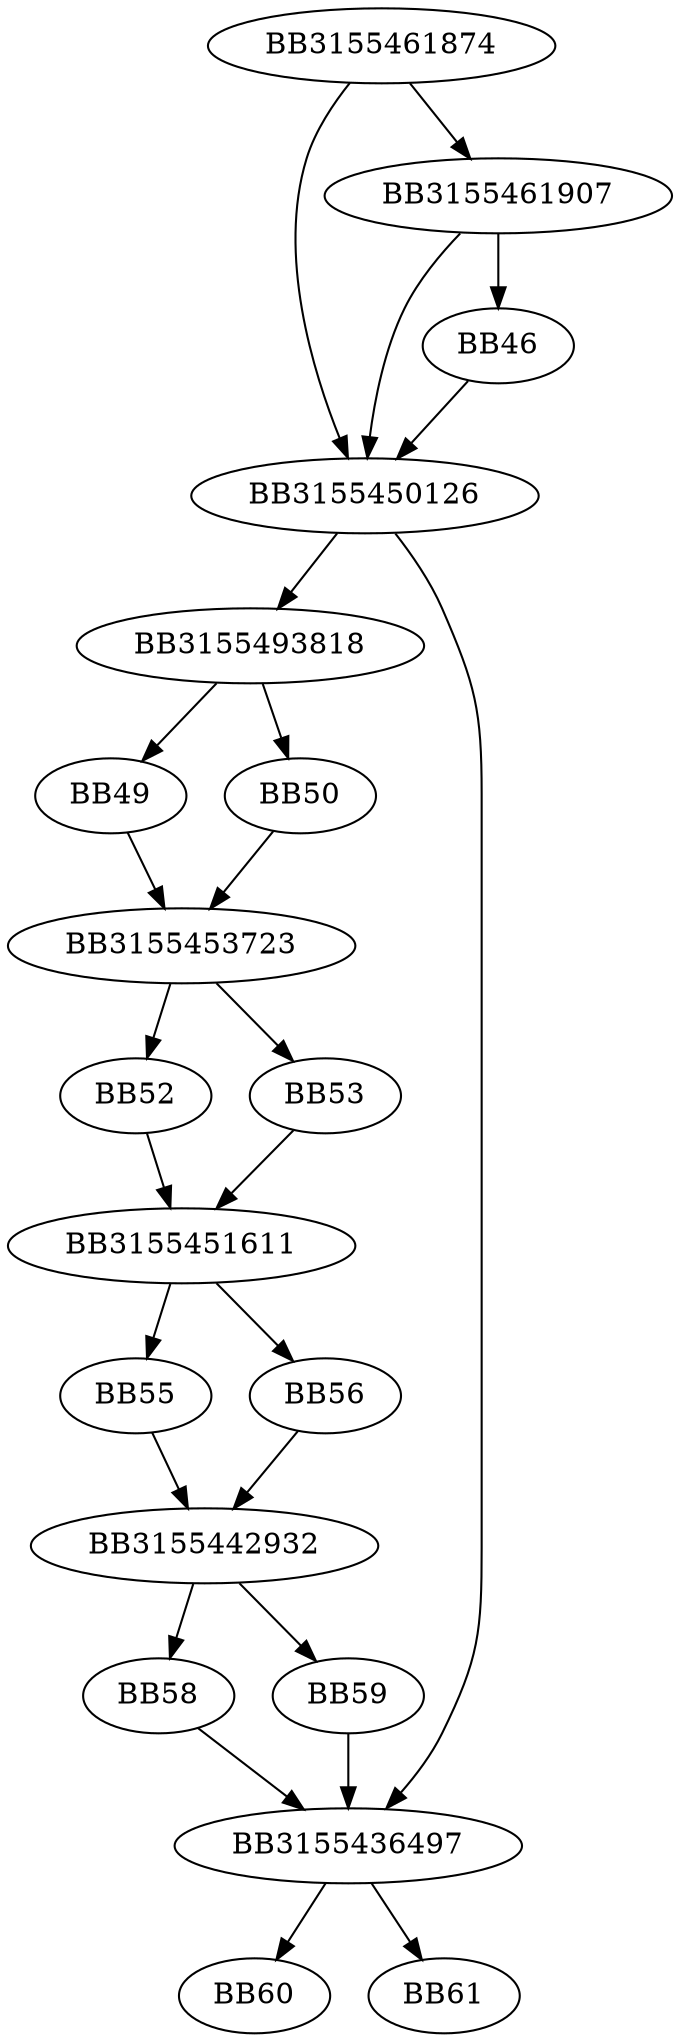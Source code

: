 digraph G{
	BB3155461874->BB3155450126;
	BB3155461874->BB3155461907;
	BB3155461907->BB46;
	BB3155461907->BB3155450126;
	BB46->BB3155450126;
	BB3155450126->BB3155493818;
	BB3155450126->BB3155436497;
	BB3155493818->BB49;
	BB3155493818->BB50;
	BB49->BB3155453723;
	BB50->BB3155453723;
	BB3155453723->BB52;
	BB3155453723->BB53;
	BB52->BB3155451611;
	BB53->BB3155451611;
	BB3155451611->BB55;
	BB3155451611->BB56;
	BB55->BB3155442932;
	BB56->BB3155442932;
	BB3155442932->BB58;
	BB3155442932->BB59;
	BB58->BB3155436497;
	BB59->BB3155436497;
	BB3155436497->BB60;
	BB3155436497->BB61;
}
